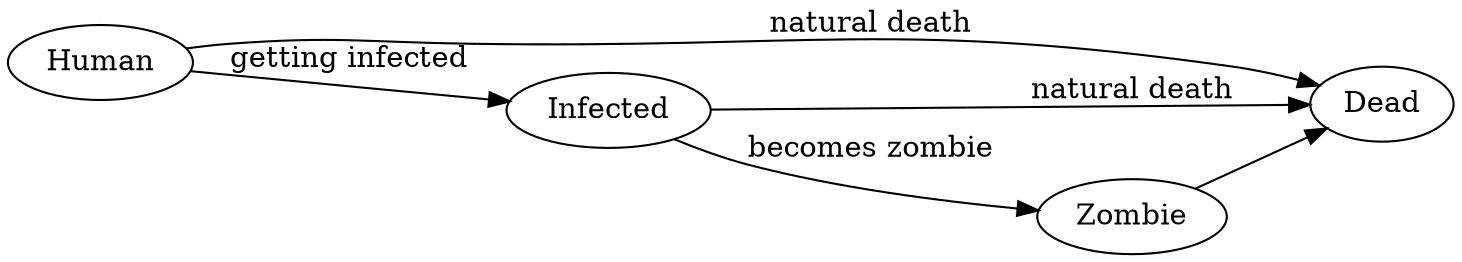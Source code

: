 digraph graphname {
	Human [rank = source]
	Dead [rank = sink]
	Human -> Infected [label = "getting infected"];
	Infected -> Zombie [label = "becomes zombie"];
	Zombie -> Dead [lable = "decomposes"];
	Human -> Dead [label = "natural death"];
	Infected -> Dead [label = "natural death"];
	rankdir="LR"
}
